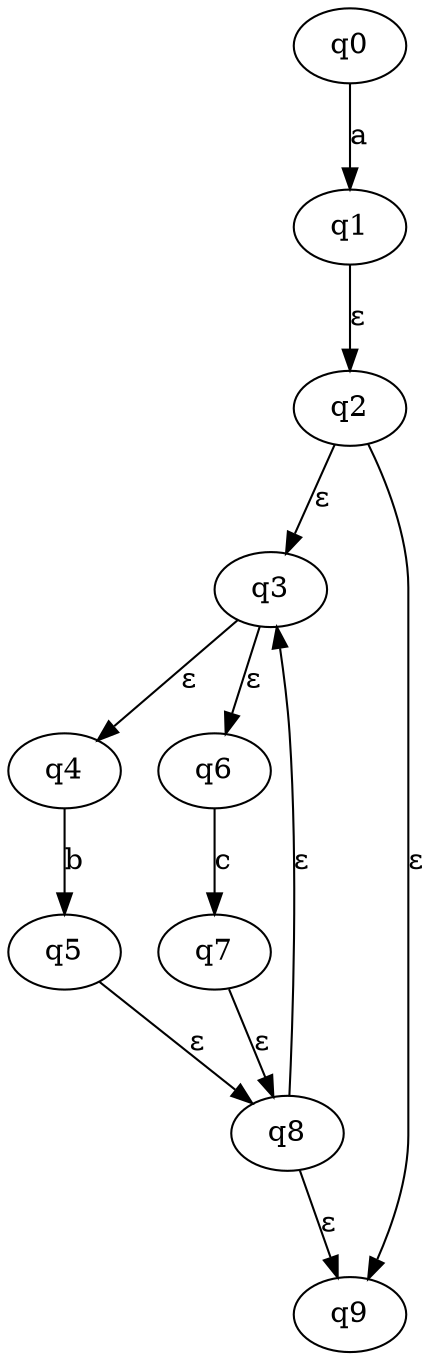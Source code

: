 digraph {
    0 [ label = "q0" ]
    1 [ label = "q1" ]
    2 [ label = "q2" ]
    3 [ label = "q3" ]
    4 [ label = "q9" ]
    5 [ label = "q4" ]
    6 [ label = "q6" ]
    7 [ label = "q5" ]
    8 [ label = "q7" ]
    9 [ label = "q8" ]
    0 -> 1 [ label = "a" ]
    1 -> 2 [ label = "ε" ]
    2 -> 3 [ label = "ε" ]
    2 -> 4 [ label = "ε" ]
    3 -> 5 [ label = "ε" ]
    3 -> 6 [ label = "ε" ]
    5 -> 7 [ label = "b" ]
    6 -> 8 [ label = "c" ]
    7 -> 9 [ label = "ε" ]
    8 -> 9 [ label = "ε" ]
    9 -> 3 [ label = "ε" ]
    9 -> 4 [ label = "ε" ]
}
